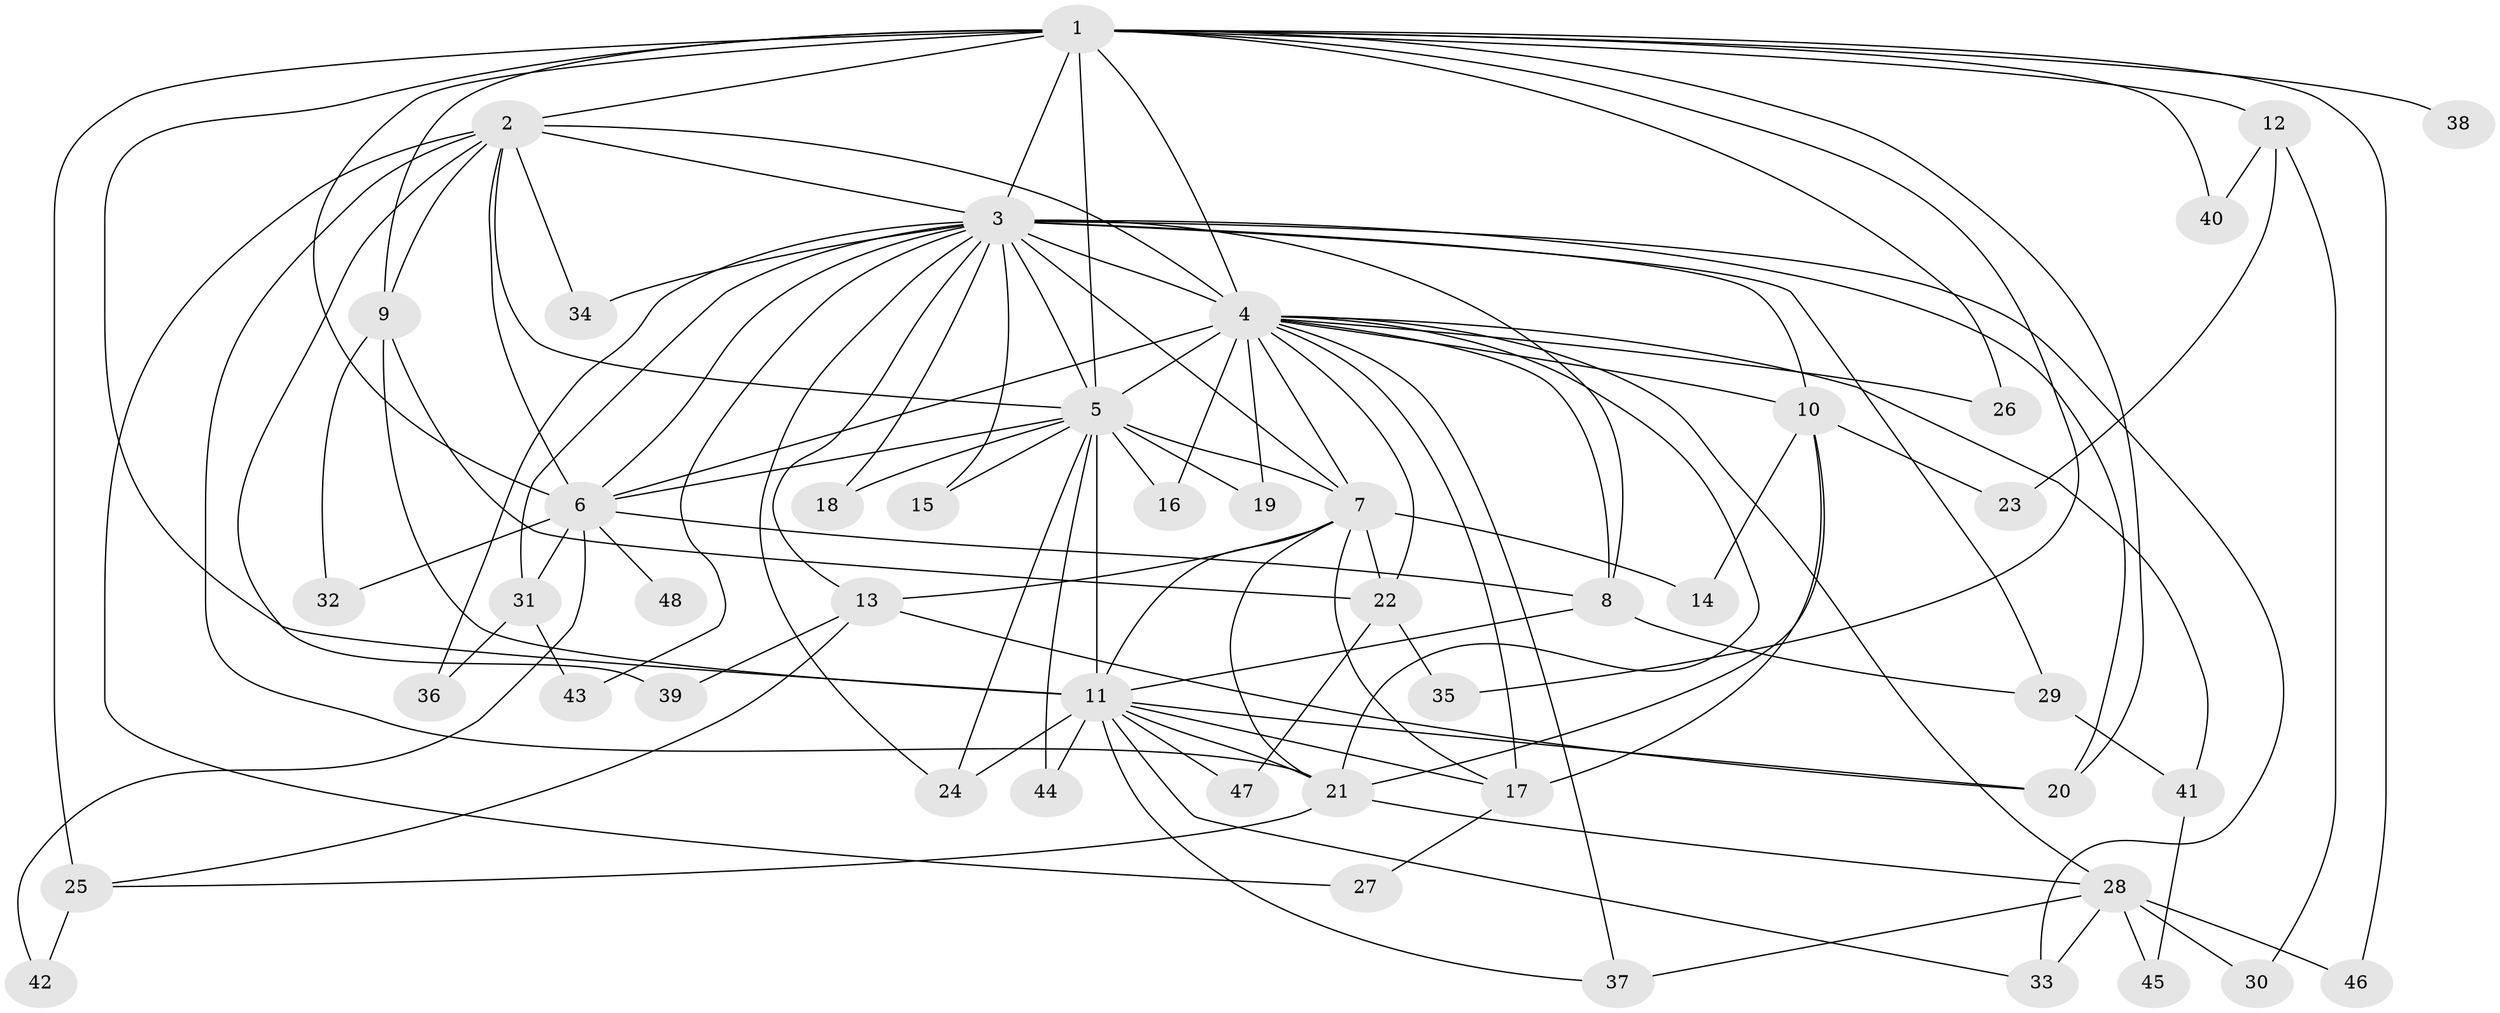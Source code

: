 // original degree distribution, {25: 0.010416666666666666, 15: 0.010416666666666666, 20: 0.020833333333333332, 14: 0.010416666666666666, 19: 0.020833333333333332, 17: 0.010416666666666666, 26: 0.010416666666666666, 16: 0.010416666666666666, 9: 0.010416666666666666, 5: 0.041666666666666664, 6: 0.020833333333333332, 2: 0.5416666666666666, 7: 0.03125, 3: 0.19791666666666666, 4: 0.052083333333333336}
// Generated by graph-tools (version 1.1) at 2025/35/03/09/25 02:35:11]
// undirected, 48 vertices, 113 edges
graph export_dot {
graph [start="1"]
  node [color=gray90,style=filled];
  1;
  2;
  3;
  4;
  5;
  6;
  7;
  8;
  9;
  10;
  11;
  12;
  13;
  14;
  15;
  16;
  17;
  18;
  19;
  20;
  21;
  22;
  23;
  24;
  25;
  26;
  27;
  28;
  29;
  30;
  31;
  32;
  33;
  34;
  35;
  36;
  37;
  38;
  39;
  40;
  41;
  42;
  43;
  44;
  45;
  46;
  47;
  48;
  1 -- 2 [weight=2.0];
  1 -- 3 [weight=3.0];
  1 -- 4 [weight=2.0];
  1 -- 5 [weight=2.0];
  1 -- 6 [weight=1.0];
  1 -- 9 [weight=1.0];
  1 -- 11 [weight=2.0];
  1 -- 12 [weight=1.0];
  1 -- 20 [weight=1.0];
  1 -- 25 [weight=2.0];
  1 -- 26 [weight=1.0];
  1 -- 35 [weight=1.0];
  1 -- 38 [weight=1.0];
  1 -- 40 [weight=1.0];
  1 -- 46 [weight=1.0];
  2 -- 3 [weight=4.0];
  2 -- 4 [weight=4.0];
  2 -- 5 [weight=4.0];
  2 -- 6 [weight=3.0];
  2 -- 9 [weight=2.0];
  2 -- 21 [weight=3.0];
  2 -- 27 [weight=1.0];
  2 -- 34 [weight=1.0];
  2 -- 39 [weight=1.0];
  3 -- 4 [weight=4.0];
  3 -- 5 [weight=4.0];
  3 -- 6 [weight=2.0];
  3 -- 7 [weight=1.0];
  3 -- 8 [weight=1.0];
  3 -- 10 [weight=1.0];
  3 -- 13 [weight=2.0];
  3 -- 15 [weight=1.0];
  3 -- 18 [weight=1.0];
  3 -- 20 [weight=1.0];
  3 -- 24 [weight=1.0];
  3 -- 29 [weight=1.0];
  3 -- 31 [weight=1.0];
  3 -- 33 [weight=1.0];
  3 -- 34 [weight=2.0];
  3 -- 36 [weight=1.0];
  3 -- 43 [weight=1.0];
  4 -- 5 [weight=4.0];
  4 -- 6 [weight=2.0];
  4 -- 7 [weight=1.0];
  4 -- 8 [weight=1.0];
  4 -- 10 [weight=1.0];
  4 -- 16 [weight=1.0];
  4 -- 17 [weight=4.0];
  4 -- 19 [weight=1.0];
  4 -- 21 [weight=1.0];
  4 -- 22 [weight=2.0];
  4 -- 26 [weight=1.0];
  4 -- 28 [weight=2.0];
  4 -- 37 [weight=1.0];
  4 -- 41 [weight=1.0];
  5 -- 6 [weight=2.0];
  5 -- 7 [weight=3.0];
  5 -- 11 [weight=15.0];
  5 -- 15 [weight=1.0];
  5 -- 16 [weight=2.0];
  5 -- 18 [weight=1.0];
  5 -- 19 [weight=2.0];
  5 -- 24 [weight=1.0];
  5 -- 44 [weight=1.0];
  6 -- 8 [weight=1.0];
  6 -- 31 [weight=1.0];
  6 -- 32 [weight=1.0];
  6 -- 42 [weight=1.0];
  6 -- 48 [weight=1.0];
  7 -- 11 [weight=1.0];
  7 -- 13 [weight=2.0];
  7 -- 14 [weight=1.0];
  7 -- 17 [weight=2.0];
  7 -- 21 [weight=1.0];
  7 -- 22 [weight=1.0];
  8 -- 11 [weight=1.0];
  8 -- 29 [weight=1.0];
  9 -- 11 [weight=1.0];
  9 -- 22 [weight=1.0];
  9 -- 32 [weight=1.0];
  10 -- 14 [weight=1.0];
  10 -- 17 [weight=1.0];
  10 -- 21 [weight=1.0];
  10 -- 23 [weight=1.0];
  11 -- 17 [weight=1.0];
  11 -- 20 [weight=1.0];
  11 -- 21 [weight=1.0];
  11 -- 24 [weight=1.0];
  11 -- 33 [weight=1.0];
  11 -- 37 [weight=1.0];
  11 -- 44 [weight=1.0];
  11 -- 47 [weight=1.0];
  12 -- 23 [weight=1.0];
  12 -- 30 [weight=1.0];
  12 -- 40 [weight=1.0];
  13 -- 20 [weight=1.0];
  13 -- 25 [weight=1.0];
  13 -- 39 [weight=1.0];
  17 -- 27 [weight=1.0];
  21 -- 25 [weight=1.0];
  21 -- 28 [weight=2.0];
  22 -- 35 [weight=1.0];
  22 -- 47 [weight=1.0];
  25 -- 42 [weight=1.0];
  28 -- 30 [weight=1.0];
  28 -- 33 [weight=1.0];
  28 -- 37 [weight=1.0];
  28 -- 45 [weight=1.0];
  28 -- 46 [weight=1.0];
  29 -- 41 [weight=1.0];
  31 -- 36 [weight=1.0];
  31 -- 43 [weight=1.0];
  41 -- 45 [weight=1.0];
}
